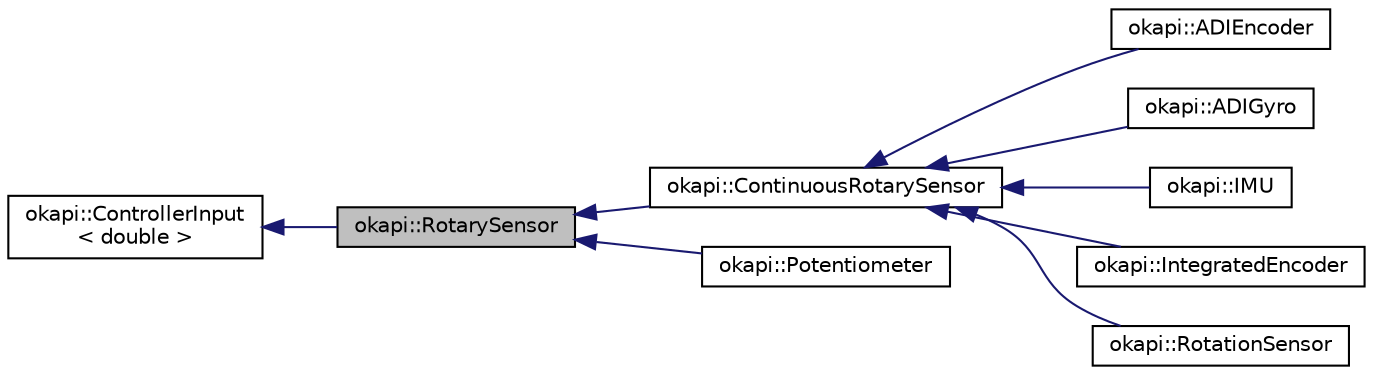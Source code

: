 digraph "okapi::RotarySensor"
{
 // LATEX_PDF_SIZE
  edge [fontname="Helvetica",fontsize="10",labelfontname="Helvetica",labelfontsize="10"];
  node [fontname="Helvetica",fontsize="10",shape=record];
  rankdir="LR";
  Node1 [label="okapi::RotarySensor",height=0.2,width=0.4,color="black", fillcolor="grey75", style="filled", fontcolor="black",tooltip=" "];
  Node2 -> Node1 [dir="back",color="midnightblue",fontsize="10",style="solid",fontname="Helvetica"];
  Node2 [label="okapi::ControllerInput\l\< double \>",height=0.2,width=0.4,color="black", fillcolor="white", style="filled",URL="$classokapi_1_1ControllerInput.html",tooltip=" "];
  Node1 -> Node3 [dir="back",color="midnightblue",fontsize="10",style="solid",fontname="Helvetica"];
  Node3 [label="okapi::ContinuousRotarySensor",height=0.2,width=0.4,color="black", fillcolor="white", style="filled",URL="$classokapi_1_1ContinuousRotarySensor.html",tooltip=" "];
  Node3 -> Node4 [dir="back",color="midnightblue",fontsize="10",style="solid",fontname="Helvetica"];
  Node4 [label="okapi::ADIEncoder",height=0.2,width=0.4,color="black", fillcolor="white", style="filled",URL="$classokapi_1_1ADIEncoder.html",tooltip=" "];
  Node3 -> Node5 [dir="back",color="midnightblue",fontsize="10",style="solid",fontname="Helvetica"];
  Node5 [label="okapi::ADIGyro",height=0.2,width=0.4,color="black", fillcolor="white", style="filled",URL="$classokapi_1_1ADIGyro.html",tooltip=" "];
  Node3 -> Node6 [dir="back",color="midnightblue",fontsize="10",style="solid",fontname="Helvetica"];
  Node6 [label="okapi::IMU",height=0.2,width=0.4,color="black", fillcolor="white", style="filled",URL="$classokapi_1_1IMU.html",tooltip=" "];
  Node3 -> Node7 [dir="back",color="midnightblue",fontsize="10",style="solid",fontname="Helvetica"];
  Node7 [label="okapi::IntegratedEncoder",height=0.2,width=0.4,color="black", fillcolor="white", style="filled",URL="$classokapi_1_1IntegratedEncoder.html",tooltip=" "];
  Node3 -> Node8 [dir="back",color="midnightblue",fontsize="10",style="solid",fontname="Helvetica"];
  Node8 [label="okapi::RotationSensor",height=0.2,width=0.4,color="black", fillcolor="white", style="filled",URL="$classokapi_1_1RotationSensor.html",tooltip=" "];
  Node1 -> Node9 [dir="back",color="midnightblue",fontsize="10",style="solid",fontname="Helvetica"];
  Node9 [label="okapi::Potentiometer",height=0.2,width=0.4,color="black", fillcolor="white", style="filled",URL="$classokapi_1_1Potentiometer.html",tooltip=" "];
}
